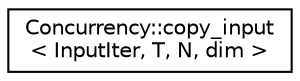 digraph "Graphical Class Hierarchy"
{
  edge [fontname="Helvetica",fontsize="10",labelfontname="Helvetica",labelfontsize="10"];
  node [fontname="Helvetica",fontsize="10",shape=record];
  rankdir="LR";
  Node1 [label="Concurrency::copy_input\l\< InputIter, T, N, dim \>",height=0.2,width=0.4,color="black", fillcolor="white", style="filled",URL="$structConcurrency_1_1copy__input.html"];
}
